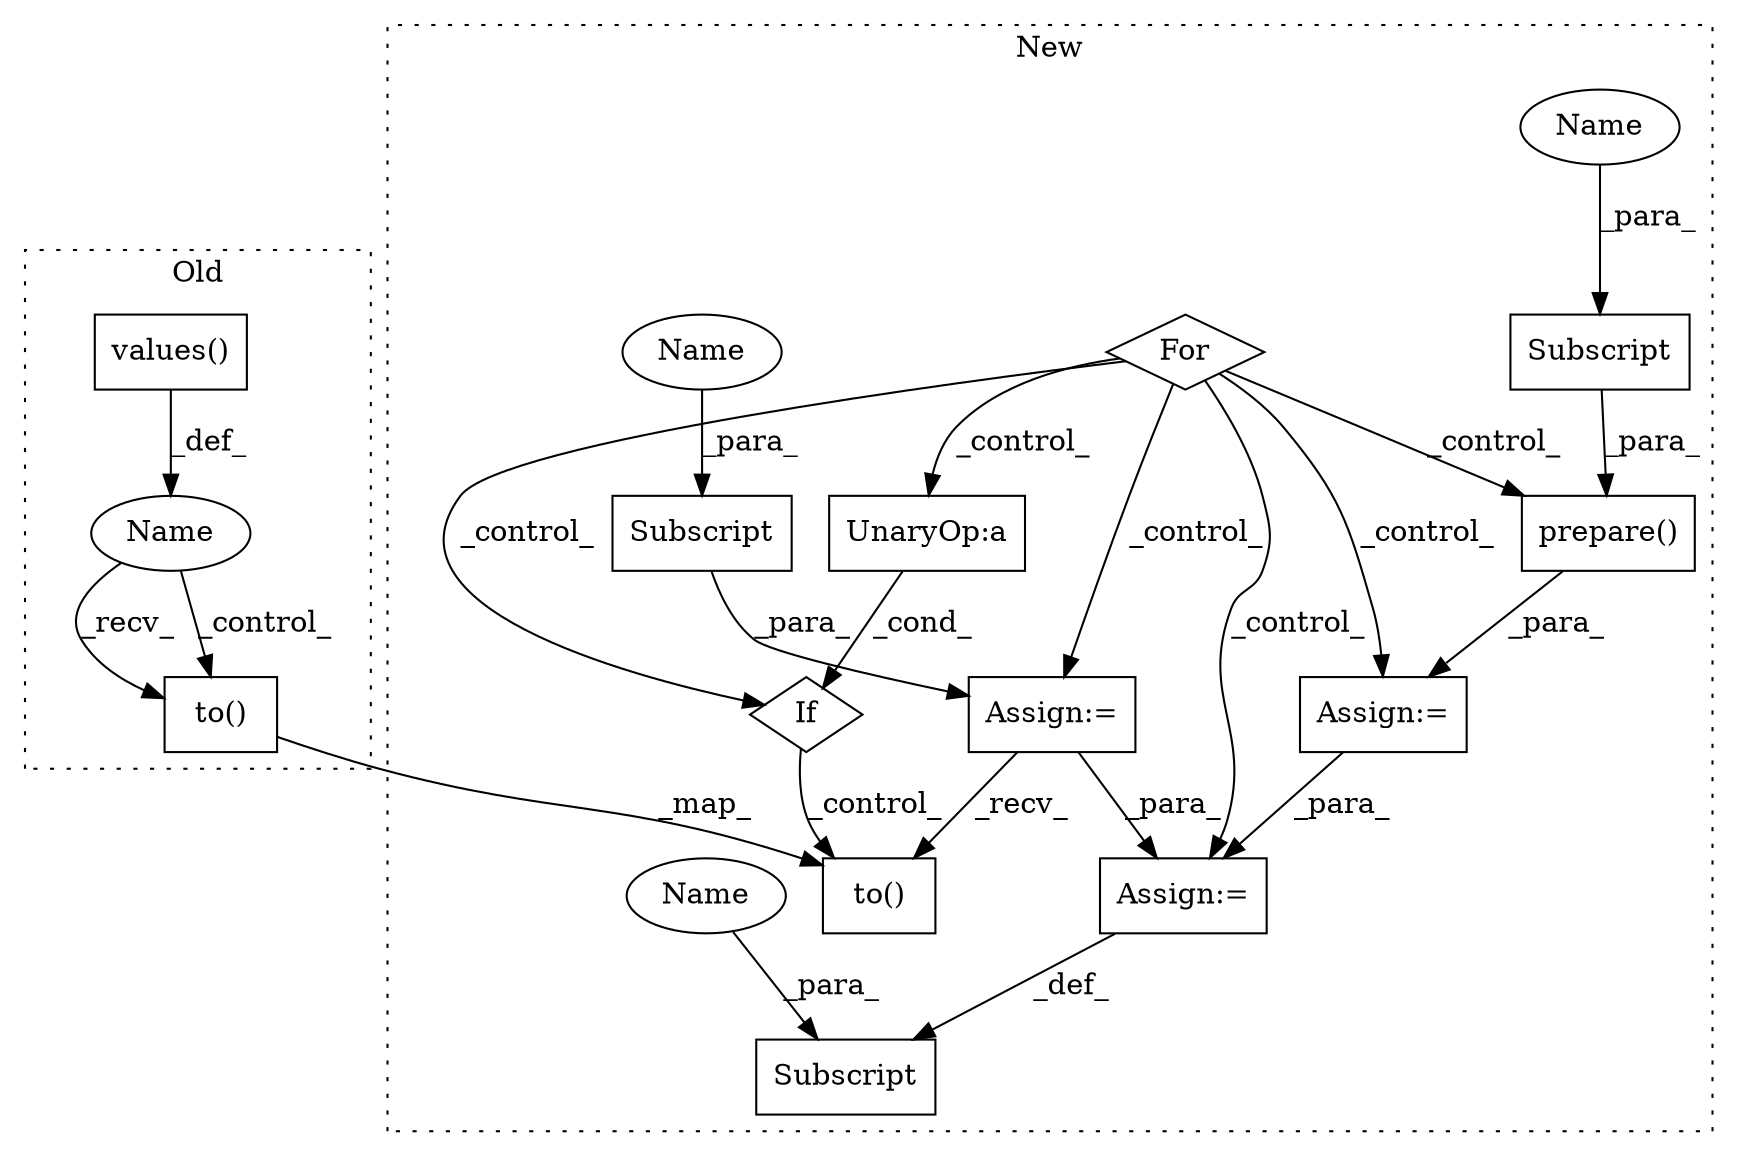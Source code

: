 digraph G {
subgraph cluster0 {
1 [label="values()" a="75" s="23057" l="21" shape="box"];
8 [label="to()" a="75" s="23096,23112" l="5,1" shape="box"];
11 [label="Name" a="87" s="23052" l="1" shape="ellipse"];
label = "Old";
style="dotted";
}
subgraph cluster1 {
2 [label="For" a="107" s="23622,23643" l="4,18" shape="diamond"];
3 [label="Assign:=" a="68" s="23806" l="3" shape="box"];
4 [label="Assign:=" a="68" s="23662" l="3" shape="box"];
5 [label="UnaryOp:a" a="61" s="23700" l="37" shape="box"];
6 [label="If" a="96" s="23697" l="3" shape="diamond"];
7 [label="Subscript" a="63" s="23834,0" l="15,0" shape="box"];
9 [label="to()" a="75" s="23759,23787" l="5,1" shape="box"];
10 [label="Subscript" a="63" s="23665,0" l="15,0" shape="box"];
12 [label="Assign:=" a="68" s="23882" l="3" shape="box"];
13 [label="Subscript" a="63" s="23867,0" l="15,0" shape="box"];
14 [label="prepare()" a="75" s="23809,23849" l="25,1" shape="box"];
15 [label="Name" a="87" s="23847" l="1" shape="ellipse"];
16 [label="Name" a="87" s="23678" l="1" shape="ellipse"];
17 [label="Name" a="87" s="23880" l="1" shape="ellipse"];
label = "New";
style="dotted";
}
1 -> 11 [label="_def_"];
2 -> 5 [label="_control_"];
2 -> 14 [label="_control_"];
2 -> 6 [label="_control_"];
2 -> 3 [label="_control_"];
2 -> 4 [label="_control_"];
2 -> 12 [label="_control_"];
3 -> 12 [label="_para_"];
4 -> 12 [label="_para_"];
4 -> 9 [label="_recv_"];
5 -> 6 [label="_cond_"];
6 -> 9 [label="_control_"];
7 -> 14 [label="_para_"];
8 -> 9 [label="_map_"];
10 -> 4 [label="_para_"];
11 -> 8 [label="_recv_"];
11 -> 8 [label="_control_"];
12 -> 13 [label="_def_"];
14 -> 3 [label="_para_"];
15 -> 7 [label="_para_"];
16 -> 10 [label="_para_"];
17 -> 13 [label="_para_"];
}